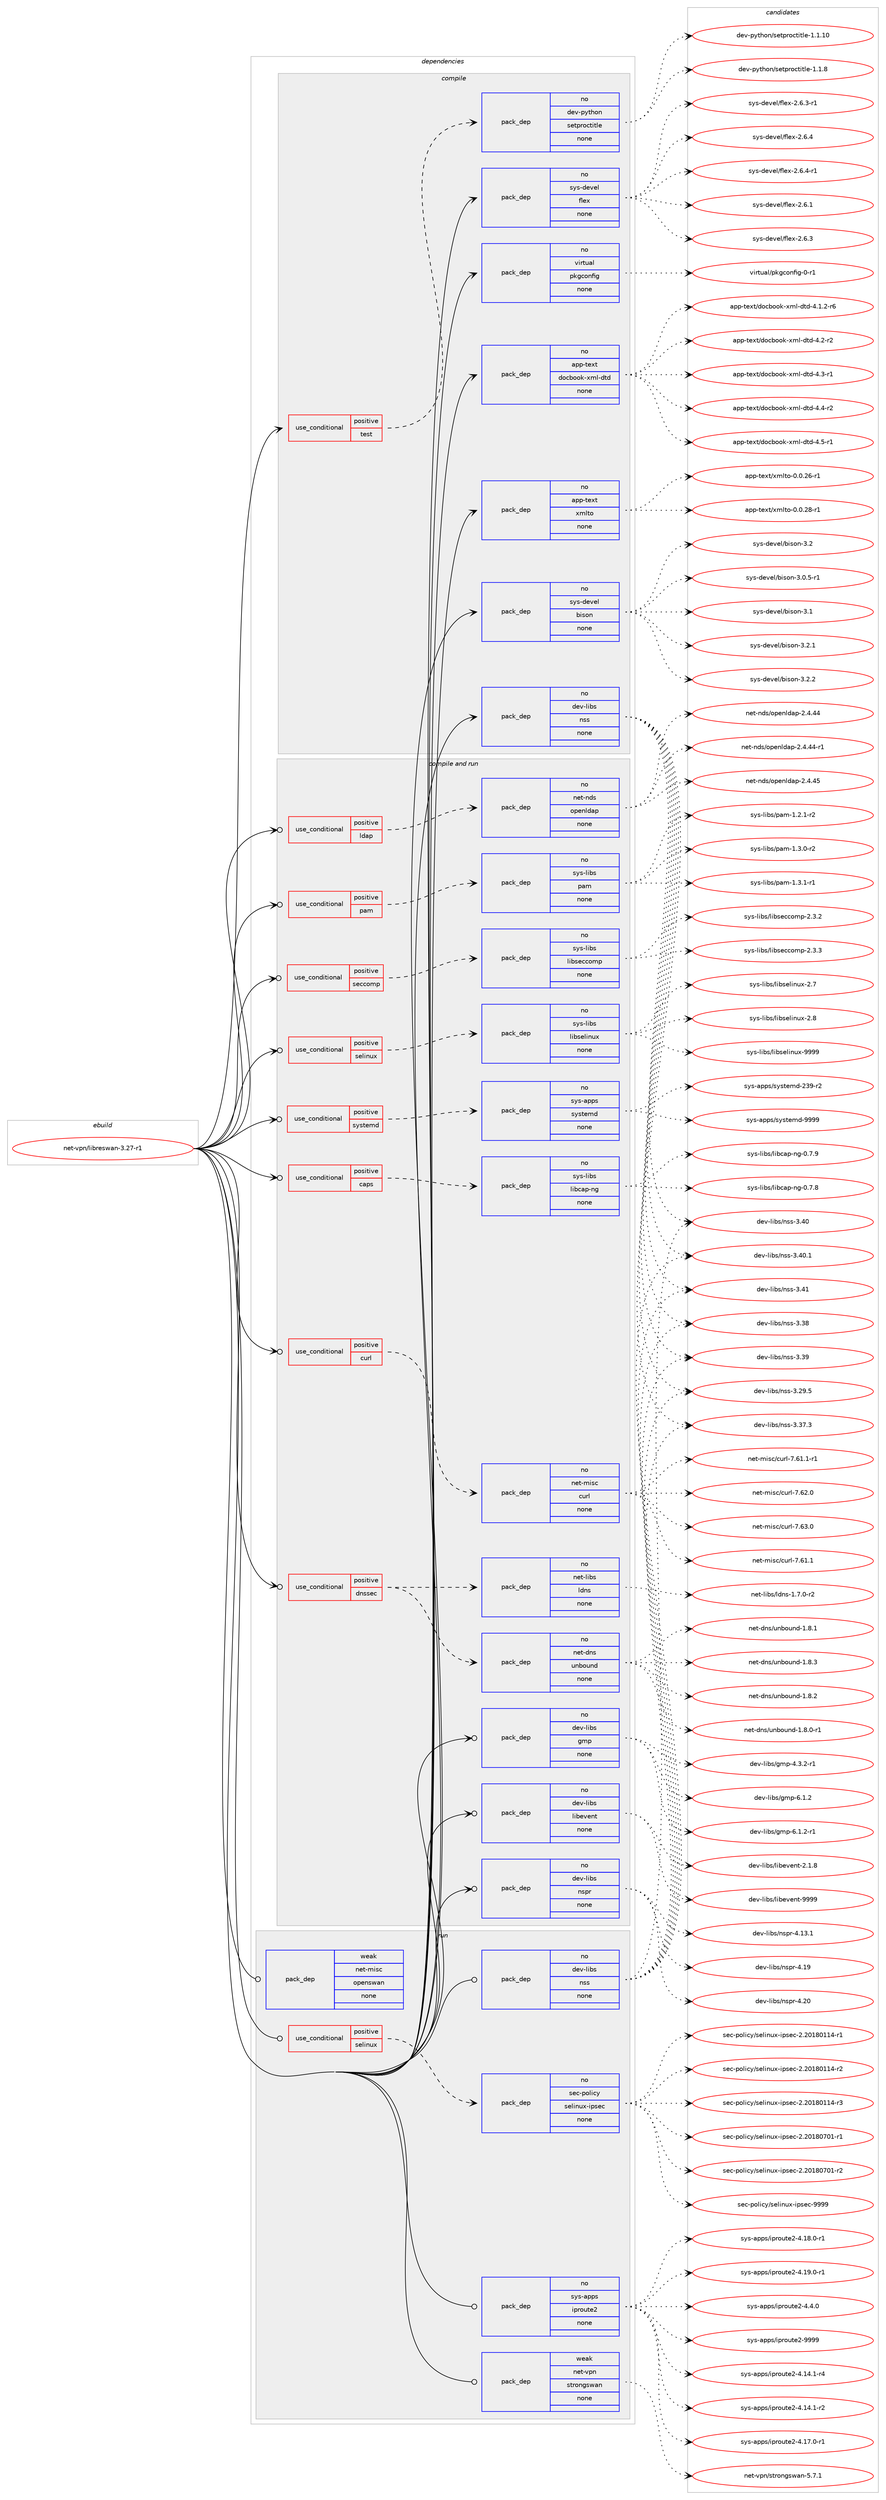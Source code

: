 digraph prolog {

# *************
# Graph options
# *************

newrank=true;
concentrate=true;
compound=true;
graph [rankdir=LR,fontname=Helvetica,fontsize=10,ranksep=1.5];#, ranksep=2.5, nodesep=0.2];
edge  [arrowhead=vee];
node  [fontname=Helvetica,fontsize=10];

# **********
# The ebuild
# **********

subgraph cluster_leftcol {
color=gray;
rank=same;
label=<<i>ebuild</i>>;
id [label="net-vpn/libreswan-3.27-r1", color=red, width=4, href="../net-vpn/libreswan-3.27-r1.svg"];
}

# ****************
# The dependencies
# ****************

subgraph cluster_midcol {
color=gray;
label=<<i>dependencies</i>>;
subgraph cluster_compile {
fillcolor="#eeeeee";
style=filled;
label=<<i>compile</i>>;
subgraph cond739 {
dependency4835 [label=<<TABLE BORDER="0" CELLBORDER="1" CELLSPACING="0" CELLPADDING="4"><TR><TD ROWSPAN="3" CELLPADDING="10">use_conditional</TD></TR><TR><TD>positive</TD></TR><TR><TD>test</TD></TR></TABLE>>, shape=none, color=red];
subgraph pack3962 {
dependency4836 [label=<<TABLE BORDER="0" CELLBORDER="1" CELLSPACING="0" CELLPADDING="4" WIDTH="220"><TR><TD ROWSPAN="6" CELLPADDING="30">pack_dep</TD></TR><TR><TD WIDTH="110">no</TD></TR><TR><TD>dev-python</TD></TR><TR><TD>setproctitle</TD></TR><TR><TD>none</TD></TR><TR><TD></TD></TR></TABLE>>, shape=none, color=blue];
}
dependency4835:e -> dependency4836:w [weight=20,style="dashed",arrowhead="vee"];
}
id:e -> dependency4835:w [weight=20,style="solid",arrowhead="vee"];
subgraph pack3963 {
dependency4837 [label=<<TABLE BORDER="0" CELLBORDER="1" CELLSPACING="0" CELLPADDING="4" WIDTH="220"><TR><TD ROWSPAN="6" CELLPADDING="30">pack_dep</TD></TR><TR><TD WIDTH="110">no</TD></TR><TR><TD>app-text</TD></TR><TR><TD>docbook-xml-dtd</TD></TR><TR><TD>none</TD></TR><TR><TD></TD></TR></TABLE>>, shape=none, color=blue];
}
id:e -> dependency4837:w [weight=20,style="solid",arrowhead="vee"];
subgraph pack3964 {
dependency4838 [label=<<TABLE BORDER="0" CELLBORDER="1" CELLSPACING="0" CELLPADDING="4" WIDTH="220"><TR><TD ROWSPAN="6" CELLPADDING="30">pack_dep</TD></TR><TR><TD WIDTH="110">no</TD></TR><TR><TD>app-text</TD></TR><TR><TD>xmlto</TD></TR><TR><TD>none</TD></TR><TR><TD></TD></TR></TABLE>>, shape=none, color=blue];
}
id:e -> dependency4838:w [weight=20,style="solid",arrowhead="vee"];
subgraph pack3965 {
dependency4839 [label=<<TABLE BORDER="0" CELLBORDER="1" CELLSPACING="0" CELLPADDING="4" WIDTH="220"><TR><TD ROWSPAN="6" CELLPADDING="30">pack_dep</TD></TR><TR><TD WIDTH="110">no</TD></TR><TR><TD>dev-libs</TD></TR><TR><TD>nss</TD></TR><TR><TD>none</TD></TR><TR><TD></TD></TR></TABLE>>, shape=none, color=blue];
}
id:e -> dependency4839:w [weight=20,style="solid",arrowhead="vee"];
subgraph pack3966 {
dependency4840 [label=<<TABLE BORDER="0" CELLBORDER="1" CELLSPACING="0" CELLPADDING="4" WIDTH="220"><TR><TD ROWSPAN="6" CELLPADDING="30">pack_dep</TD></TR><TR><TD WIDTH="110">no</TD></TR><TR><TD>sys-devel</TD></TR><TR><TD>bison</TD></TR><TR><TD>none</TD></TR><TR><TD></TD></TR></TABLE>>, shape=none, color=blue];
}
id:e -> dependency4840:w [weight=20,style="solid",arrowhead="vee"];
subgraph pack3967 {
dependency4841 [label=<<TABLE BORDER="0" CELLBORDER="1" CELLSPACING="0" CELLPADDING="4" WIDTH="220"><TR><TD ROWSPAN="6" CELLPADDING="30">pack_dep</TD></TR><TR><TD WIDTH="110">no</TD></TR><TR><TD>sys-devel</TD></TR><TR><TD>flex</TD></TR><TR><TD>none</TD></TR><TR><TD></TD></TR></TABLE>>, shape=none, color=blue];
}
id:e -> dependency4841:w [weight=20,style="solid",arrowhead="vee"];
subgraph pack3968 {
dependency4842 [label=<<TABLE BORDER="0" CELLBORDER="1" CELLSPACING="0" CELLPADDING="4" WIDTH="220"><TR><TD ROWSPAN="6" CELLPADDING="30">pack_dep</TD></TR><TR><TD WIDTH="110">no</TD></TR><TR><TD>virtual</TD></TR><TR><TD>pkgconfig</TD></TR><TR><TD>none</TD></TR><TR><TD></TD></TR></TABLE>>, shape=none, color=blue];
}
id:e -> dependency4842:w [weight=20,style="solid",arrowhead="vee"];
}
subgraph cluster_compileandrun {
fillcolor="#eeeeee";
style=filled;
label=<<i>compile and run</i>>;
subgraph cond740 {
dependency4843 [label=<<TABLE BORDER="0" CELLBORDER="1" CELLSPACING="0" CELLPADDING="4"><TR><TD ROWSPAN="3" CELLPADDING="10">use_conditional</TD></TR><TR><TD>positive</TD></TR><TR><TD>caps</TD></TR></TABLE>>, shape=none, color=red];
subgraph pack3969 {
dependency4844 [label=<<TABLE BORDER="0" CELLBORDER="1" CELLSPACING="0" CELLPADDING="4" WIDTH="220"><TR><TD ROWSPAN="6" CELLPADDING="30">pack_dep</TD></TR><TR><TD WIDTH="110">no</TD></TR><TR><TD>sys-libs</TD></TR><TR><TD>libcap-ng</TD></TR><TR><TD>none</TD></TR><TR><TD></TD></TR></TABLE>>, shape=none, color=blue];
}
dependency4843:e -> dependency4844:w [weight=20,style="dashed",arrowhead="vee"];
}
id:e -> dependency4843:w [weight=20,style="solid",arrowhead="odotvee"];
subgraph cond741 {
dependency4845 [label=<<TABLE BORDER="0" CELLBORDER="1" CELLSPACING="0" CELLPADDING="4"><TR><TD ROWSPAN="3" CELLPADDING="10">use_conditional</TD></TR><TR><TD>positive</TD></TR><TR><TD>curl</TD></TR></TABLE>>, shape=none, color=red];
subgraph pack3970 {
dependency4846 [label=<<TABLE BORDER="0" CELLBORDER="1" CELLSPACING="0" CELLPADDING="4" WIDTH="220"><TR><TD ROWSPAN="6" CELLPADDING="30">pack_dep</TD></TR><TR><TD WIDTH="110">no</TD></TR><TR><TD>net-misc</TD></TR><TR><TD>curl</TD></TR><TR><TD>none</TD></TR><TR><TD></TD></TR></TABLE>>, shape=none, color=blue];
}
dependency4845:e -> dependency4846:w [weight=20,style="dashed",arrowhead="vee"];
}
id:e -> dependency4845:w [weight=20,style="solid",arrowhead="odotvee"];
subgraph cond742 {
dependency4847 [label=<<TABLE BORDER="0" CELLBORDER="1" CELLSPACING="0" CELLPADDING="4"><TR><TD ROWSPAN="3" CELLPADDING="10">use_conditional</TD></TR><TR><TD>positive</TD></TR><TR><TD>dnssec</TD></TR></TABLE>>, shape=none, color=red];
subgraph pack3971 {
dependency4848 [label=<<TABLE BORDER="0" CELLBORDER="1" CELLSPACING="0" CELLPADDING="4" WIDTH="220"><TR><TD ROWSPAN="6" CELLPADDING="30">pack_dep</TD></TR><TR><TD WIDTH="110">no</TD></TR><TR><TD>net-dns</TD></TR><TR><TD>unbound</TD></TR><TR><TD>none</TD></TR><TR><TD></TD></TR></TABLE>>, shape=none, color=blue];
}
dependency4847:e -> dependency4848:w [weight=20,style="dashed",arrowhead="vee"];
subgraph pack3972 {
dependency4849 [label=<<TABLE BORDER="0" CELLBORDER="1" CELLSPACING="0" CELLPADDING="4" WIDTH="220"><TR><TD ROWSPAN="6" CELLPADDING="30">pack_dep</TD></TR><TR><TD WIDTH="110">no</TD></TR><TR><TD>net-libs</TD></TR><TR><TD>ldns</TD></TR><TR><TD>none</TD></TR><TR><TD></TD></TR></TABLE>>, shape=none, color=blue];
}
dependency4847:e -> dependency4849:w [weight=20,style="dashed",arrowhead="vee"];
}
id:e -> dependency4847:w [weight=20,style="solid",arrowhead="odotvee"];
subgraph cond743 {
dependency4850 [label=<<TABLE BORDER="0" CELLBORDER="1" CELLSPACING="0" CELLPADDING="4"><TR><TD ROWSPAN="3" CELLPADDING="10">use_conditional</TD></TR><TR><TD>positive</TD></TR><TR><TD>ldap</TD></TR></TABLE>>, shape=none, color=red];
subgraph pack3973 {
dependency4851 [label=<<TABLE BORDER="0" CELLBORDER="1" CELLSPACING="0" CELLPADDING="4" WIDTH="220"><TR><TD ROWSPAN="6" CELLPADDING="30">pack_dep</TD></TR><TR><TD WIDTH="110">no</TD></TR><TR><TD>net-nds</TD></TR><TR><TD>openldap</TD></TR><TR><TD>none</TD></TR><TR><TD></TD></TR></TABLE>>, shape=none, color=blue];
}
dependency4850:e -> dependency4851:w [weight=20,style="dashed",arrowhead="vee"];
}
id:e -> dependency4850:w [weight=20,style="solid",arrowhead="odotvee"];
subgraph cond744 {
dependency4852 [label=<<TABLE BORDER="0" CELLBORDER="1" CELLSPACING="0" CELLPADDING="4"><TR><TD ROWSPAN="3" CELLPADDING="10">use_conditional</TD></TR><TR><TD>positive</TD></TR><TR><TD>pam</TD></TR></TABLE>>, shape=none, color=red];
subgraph pack3974 {
dependency4853 [label=<<TABLE BORDER="0" CELLBORDER="1" CELLSPACING="0" CELLPADDING="4" WIDTH="220"><TR><TD ROWSPAN="6" CELLPADDING="30">pack_dep</TD></TR><TR><TD WIDTH="110">no</TD></TR><TR><TD>sys-libs</TD></TR><TR><TD>pam</TD></TR><TR><TD>none</TD></TR><TR><TD></TD></TR></TABLE>>, shape=none, color=blue];
}
dependency4852:e -> dependency4853:w [weight=20,style="dashed",arrowhead="vee"];
}
id:e -> dependency4852:w [weight=20,style="solid",arrowhead="odotvee"];
subgraph cond745 {
dependency4854 [label=<<TABLE BORDER="0" CELLBORDER="1" CELLSPACING="0" CELLPADDING="4"><TR><TD ROWSPAN="3" CELLPADDING="10">use_conditional</TD></TR><TR><TD>positive</TD></TR><TR><TD>seccomp</TD></TR></TABLE>>, shape=none, color=red];
subgraph pack3975 {
dependency4855 [label=<<TABLE BORDER="0" CELLBORDER="1" CELLSPACING="0" CELLPADDING="4" WIDTH="220"><TR><TD ROWSPAN="6" CELLPADDING="30">pack_dep</TD></TR><TR><TD WIDTH="110">no</TD></TR><TR><TD>sys-libs</TD></TR><TR><TD>libseccomp</TD></TR><TR><TD>none</TD></TR><TR><TD></TD></TR></TABLE>>, shape=none, color=blue];
}
dependency4854:e -> dependency4855:w [weight=20,style="dashed",arrowhead="vee"];
}
id:e -> dependency4854:w [weight=20,style="solid",arrowhead="odotvee"];
subgraph cond746 {
dependency4856 [label=<<TABLE BORDER="0" CELLBORDER="1" CELLSPACING="0" CELLPADDING="4"><TR><TD ROWSPAN="3" CELLPADDING="10">use_conditional</TD></TR><TR><TD>positive</TD></TR><TR><TD>selinux</TD></TR></TABLE>>, shape=none, color=red];
subgraph pack3976 {
dependency4857 [label=<<TABLE BORDER="0" CELLBORDER="1" CELLSPACING="0" CELLPADDING="4" WIDTH="220"><TR><TD ROWSPAN="6" CELLPADDING="30">pack_dep</TD></TR><TR><TD WIDTH="110">no</TD></TR><TR><TD>sys-libs</TD></TR><TR><TD>libselinux</TD></TR><TR><TD>none</TD></TR><TR><TD></TD></TR></TABLE>>, shape=none, color=blue];
}
dependency4856:e -> dependency4857:w [weight=20,style="dashed",arrowhead="vee"];
}
id:e -> dependency4856:w [weight=20,style="solid",arrowhead="odotvee"];
subgraph cond747 {
dependency4858 [label=<<TABLE BORDER="0" CELLBORDER="1" CELLSPACING="0" CELLPADDING="4"><TR><TD ROWSPAN="3" CELLPADDING="10">use_conditional</TD></TR><TR><TD>positive</TD></TR><TR><TD>systemd</TD></TR></TABLE>>, shape=none, color=red];
subgraph pack3977 {
dependency4859 [label=<<TABLE BORDER="0" CELLBORDER="1" CELLSPACING="0" CELLPADDING="4" WIDTH="220"><TR><TD ROWSPAN="6" CELLPADDING="30">pack_dep</TD></TR><TR><TD WIDTH="110">no</TD></TR><TR><TD>sys-apps</TD></TR><TR><TD>systemd</TD></TR><TR><TD>none</TD></TR><TR><TD></TD></TR></TABLE>>, shape=none, color=blue];
}
dependency4858:e -> dependency4859:w [weight=20,style="dashed",arrowhead="vee"];
}
id:e -> dependency4858:w [weight=20,style="solid",arrowhead="odotvee"];
subgraph pack3978 {
dependency4860 [label=<<TABLE BORDER="0" CELLBORDER="1" CELLSPACING="0" CELLPADDING="4" WIDTH="220"><TR><TD ROWSPAN="6" CELLPADDING="30">pack_dep</TD></TR><TR><TD WIDTH="110">no</TD></TR><TR><TD>dev-libs</TD></TR><TR><TD>gmp</TD></TR><TR><TD>none</TD></TR><TR><TD></TD></TR></TABLE>>, shape=none, color=blue];
}
id:e -> dependency4860:w [weight=20,style="solid",arrowhead="odotvee"];
subgraph pack3979 {
dependency4861 [label=<<TABLE BORDER="0" CELLBORDER="1" CELLSPACING="0" CELLPADDING="4" WIDTH="220"><TR><TD ROWSPAN="6" CELLPADDING="30">pack_dep</TD></TR><TR><TD WIDTH="110">no</TD></TR><TR><TD>dev-libs</TD></TR><TR><TD>libevent</TD></TR><TR><TD>none</TD></TR><TR><TD></TD></TR></TABLE>>, shape=none, color=blue];
}
id:e -> dependency4861:w [weight=20,style="solid",arrowhead="odotvee"];
subgraph pack3980 {
dependency4862 [label=<<TABLE BORDER="0" CELLBORDER="1" CELLSPACING="0" CELLPADDING="4" WIDTH="220"><TR><TD ROWSPAN="6" CELLPADDING="30">pack_dep</TD></TR><TR><TD WIDTH="110">no</TD></TR><TR><TD>dev-libs</TD></TR><TR><TD>nspr</TD></TR><TR><TD>none</TD></TR><TR><TD></TD></TR></TABLE>>, shape=none, color=blue];
}
id:e -> dependency4862:w [weight=20,style="solid",arrowhead="odotvee"];
}
subgraph cluster_run {
fillcolor="#eeeeee";
style=filled;
label=<<i>run</i>>;
subgraph cond748 {
dependency4863 [label=<<TABLE BORDER="0" CELLBORDER="1" CELLSPACING="0" CELLPADDING="4"><TR><TD ROWSPAN="3" CELLPADDING="10">use_conditional</TD></TR><TR><TD>positive</TD></TR><TR><TD>selinux</TD></TR></TABLE>>, shape=none, color=red];
subgraph pack3981 {
dependency4864 [label=<<TABLE BORDER="0" CELLBORDER="1" CELLSPACING="0" CELLPADDING="4" WIDTH="220"><TR><TD ROWSPAN="6" CELLPADDING="30">pack_dep</TD></TR><TR><TD WIDTH="110">no</TD></TR><TR><TD>sec-policy</TD></TR><TR><TD>selinux-ipsec</TD></TR><TR><TD>none</TD></TR><TR><TD></TD></TR></TABLE>>, shape=none, color=blue];
}
dependency4863:e -> dependency4864:w [weight=20,style="dashed",arrowhead="vee"];
}
id:e -> dependency4863:w [weight=20,style="solid",arrowhead="odot"];
subgraph pack3982 {
dependency4865 [label=<<TABLE BORDER="0" CELLBORDER="1" CELLSPACING="0" CELLPADDING="4" WIDTH="220"><TR><TD ROWSPAN="6" CELLPADDING="30">pack_dep</TD></TR><TR><TD WIDTH="110">no</TD></TR><TR><TD>dev-libs</TD></TR><TR><TD>nss</TD></TR><TR><TD>none</TD></TR><TR><TD></TD></TR></TABLE>>, shape=none, color=blue];
}
id:e -> dependency4865:w [weight=20,style="solid",arrowhead="odot"];
subgraph pack3983 {
dependency4866 [label=<<TABLE BORDER="0" CELLBORDER="1" CELLSPACING="0" CELLPADDING="4" WIDTH="220"><TR><TD ROWSPAN="6" CELLPADDING="30">pack_dep</TD></TR><TR><TD WIDTH="110">no</TD></TR><TR><TD>sys-apps</TD></TR><TR><TD>iproute2</TD></TR><TR><TD>none</TD></TR><TR><TD></TD></TR></TABLE>>, shape=none, color=blue];
}
id:e -> dependency4866:w [weight=20,style="solid",arrowhead="odot"];
subgraph pack3984 {
dependency4867 [label=<<TABLE BORDER="0" CELLBORDER="1" CELLSPACING="0" CELLPADDING="4" WIDTH="220"><TR><TD ROWSPAN="6" CELLPADDING="30">pack_dep</TD></TR><TR><TD WIDTH="110">weak</TD></TR><TR><TD>net-misc</TD></TR><TR><TD>openswan</TD></TR><TR><TD>none</TD></TR><TR><TD></TD></TR></TABLE>>, shape=none, color=blue];
}
id:e -> dependency4867:w [weight=20,style="solid",arrowhead="odot"];
subgraph pack3985 {
dependency4868 [label=<<TABLE BORDER="0" CELLBORDER="1" CELLSPACING="0" CELLPADDING="4" WIDTH="220"><TR><TD ROWSPAN="6" CELLPADDING="30">pack_dep</TD></TR><TR><TD WIDTH="110">weak</TD></TR><TR><TD>net-vpn</TD></TR><TR><TD>strongswan</TD></TR><TR><TD>none</TD></TR><TR><TD></TD></TR></TABLE>>, shape=none, color=blue];
}
id:e -> dependency4868:w [weight=20,style="solid",arrowhead="odot"];
}
}

# **************
# The candidates
# **************

subgraph cluster_choices {
rank=same;
color=gray;
label=<<i>candidates</i>>;

subgraph choice3962 {
color=black;
nodesep=1;
choice10010111845112121116104111110471151011161121141119911610511610810145494649464948 [label="dev-python/setproctitle-1.1.10", color=red, width=4,href="../dev-python/setproctitle-1.1.10.svg"];
choice100101118451121211161041111104711510111611211411199116105116108101454946494656 [label="dev-python/setproctitle-1.1.8", color=red, width=4,href="../dev-python/setproctitle-1.1.8.svg"];
dependency4836:e -> choice10010111845112121116104111110471151011161121141119911610511610810145494649464948:w [style=dotted,weight="100"];
dependency4836:e -> choice100101118451121211161041111104711510111611211411199116105116108101454946494656:w [style=dotted,weight="100"];
}
subgraph choice3963 {
color=black;
nodesep=1;
choice971121124511610112011647100111999811111110745120109108451001161004552464946504511454 [label="app-text/docbook-xml-dtd-4.1.2-r6", color=red, width=4,href="../app-text/docbook-xml-dtd-4.1.2-r6.svg"];
choice97112112451161011201164710011199981111111074512010910845100116100455246504511450 [label="app-text/docbook-xml-dtd-4.2-r2", color=red, width=4,href="../app-text/docbook-xml-dtd-4.2-r2.svg"];
choice97112112451161011201164710011199981111111074512010910845100116100455246514511449 [label="app-text/docbook-xml-dtd-4.3-r1", color=red, width=4,href="../app-text/docbook-xml-dtd-4.3-r1.svg"];
choice97112112451161011201164710011199981111111074512010910845100116100455246524511450 [label="app-text/docbook-xml-dtd-4.4-r2", color=red, width=4,href="../app-text/docbook-xml-dtd-4.4-r2.svg"];
choice97112112451161011201164710011199981111111074512010910845100116100455246534511449 [label="app-text/docbook-xml-dtd-4.5-r1", color=red, width=4,href="../app-text/docbook-xml-dtd-4.5-r1.svg"];
dependency4837:e -> choice971121124511610112011647100111999811111110745120109108451001161004552464946504511454:w [style=dotted,weight="100"];
dependency4837:e -> choice97112112451161011201164710011199981111111074512010910845100116100455246504511450:w [style=dotted,weight="100"];
dependency4837:e -> choice97112112451161011201164710011199981111111074512010910845100116100455246514511449:w [style=dotted,weight="100"];
dependency4837:e -> choice97112112451161011201164710011199981111111074512010910845100116100455246524511450:w [style=dotted,weight="100"];
dependency4837:e -> choice97112112451161011201164710011199981111111074512010910845100116100455246534511449:w [style=dotted,weight="100"];
}
subgraph choice3964 {
color=black;
nodesep=1;
choice971121124511610112011647120109108116111454846484650544511449 [label="app-text/xmlto-0.0.26-r1", color=red, width=4,href="../app-text/xmlto-0.0.26-r1.svg"];
choice971121124511610112011647120109108116111454846484650564511449 [label="app-text/xmlto-0.0.28-r1", color=red, width=4,href="../app-text/xmlto-0.0.28-r1.svg"];
dependency4838:e -> choice971121124511610112011647120109108116111454846484650544511449:w [style=dotted,weight="100"];
dependency4838:e -> choice971121124511610112011647120109108116111454846484650564511449:w [style=dotted,weight="100"];
}
subgraph choice3965 {
color=black;
nodesep=1;
choice1001011184510810598115471101151154551465156 [label="dev-libs/nss-3.38", color=red, width=4,href="../dev-libs/nss-3.38.svg"];
choice1001011184510810598115471101151154551465157 [label="dev-libs/nss-3.39", color=red, width=4,href="../dev-libs/nss-3.39.svg"];
choice10010111845108105981154711011511545514650574653 [label="dev-libs/nss-3.29.5", color=red, width=4,href="../dev-libs/nss-3.29.5.svg"];
choice10010111845108105981154711011511545514651554651 [label="dev-libs/nss-3.37.3", color=red, width=4,href="../dev-libs/nss-3.37.3.svg"];
choice1001011184510810598115471101151154551465248 [label="dev-libs/nss-3.40", color=red, width=4,href="../dev-libs/nss-3.40.svg"];
choice10010111845108105981154711011511545514652484649 [label="dev-libs/nss-3.40.1", color=red, width=4,href="../dev-libs/nss-3.40.1.svg"];
choice1001011184510810598115471101151154551465249 [label="dev-libs/nss-3.41", color=red, width=4,href="../dev-libs/nss-3.41.svg"];
dependency4839:e -> choice1001011184510810598115471101151154551465156:w [style=dotted,weight="100"];
dependency4839:e -> choice1001011184510810598115471101151154551465157:w [style=dotted,weight="100"];
dependency4839:e -> choice10010111845108105981154711011511545514650574653:w [style=dotted,weight="100"];
dependency4839:e -> choice10010111845108105981154711011511545514651554651:w [style=dotted,weight="100"];
dependency4839:e -> choice1001011184510810598115471101151154551465248:w [style=dotted,weight="100"];
dependency4839:e -> choice10010111845108105981154711011511545514652484649:w [style=dotted,weight="100"];
dependency4839:e -> choice1001011184510810598115471101151154551465249:w [style=dotted,weight="100"];
}
subgraph choice3966 {
color=black;
nodesep=1;
choice11512111545100101118101108479810511511111045514650 [label="sys-devel/bison-3.2", color=red, width=4,href="../sys-devel/bison-3.2.svg"];
choice1151211154510010111810110847981051151111104551464846534511449 [label="sys-devel/bison-3.0.5-r1", color=red, width=4,href="../sys-devel/bison-3.0.5-r1.svg"];
choice11512111545100101118101108479810511511111045514649 [label="sys-devel/bison-3.1", color=red, width=4,href="../sys-devel/bison-3.1.svg"];
choice115121115451001011181011084798105115111110455146504649 [label="sys-devel/bison-3.2.1", color=red, width=4,href="../sys-devel/bison-3.2.1.svg"];
choice115121115451001011181011084798105115111110455146504650 [label="sys-devel/bison-3.2.2", color=red, width=4,href="../sys-devel/bison-3.2.2.svg"];
dependency4840:e -> choice11512111545100101118101108479810511511111045514650:w [style=dotted,weight="100"];
dependency4840:e -> choice1151211154510010111810110847981051151111104551464846534511449:w [style=dotted,weight="100"];
dependency4840:e -> choice11512111545100101118101108479810511511111045514649:w [style=dotted,weight="100"];
dependency4840:e -> choice115121115451001011181011084798105115111110455146504649:w [style=dotted,weight="100"];
dependency4840:e -> choice115121115451001011181011084798105115111110455146504650:w [style=dotted,weight="100"];
}
subgraph choice3967 {
color=black;
nodesep=1;
choice1151211154510010111810110847102108101120455046544649 [label="sys-devel/flex-2.6.1", color=red, width=4,href="../sys-devel/flex-2.6.1.svg"];
choice1151211154510010111810110847102108101120455046544651 [label="sys-devel/flex-2.6.3", color=red, width=4,href="../sys-devel/flex-2.6.3.svg"];
choice11512111545100101118101108471021081011204550465446514511449 [label="sys-devel/flex-2.6.3-r1", color=red, width=4,href="../sys-devel/flex-2.6.3-r1.svg"];
choice1151211154510010111810110847102108101120455046544652 [label="sys-devel/flex-2.6.4", color=red, width=4,href="../sys-devel/flex-2.6.4.svg"];
choice11512111545100101118101108471021081011204550465446524511449 [label="sys-devel/flex-2.6.4-r1", color=red, width=4,href="../sys-devel/flex-2.6.4-r1.svg"];
dependency4841:e -> choice1151211154510010111810110847102108101120455046544649:w [style=dotted,weight="100"];
dependency4841:e -> choice1151211154510010111810110847102108101120455046544651:w [style=dotted,weight="100"];
dependency4841:e -> choice11512111545100101118101108471021081011204550465446514511449:w [style=dotted,weight="100"];
dependency4841:e -> choice1151211154510010111810110847102108101120455046544652:w [style=dotted,weight="100"];
dependency4841:e -> choice11512111545100101118101108471021081011204550465446524511449:w [style=dotted,weight="100"];
}
subgraph choice3968 {
color=black;
nodesep=1;
choice11810511411611797108471121071039911111010210510345484511449 [label="virtual/pkgconfig-0-r1", color=red, width=4,href="../virtual/pkgconfig-0-r1.svg"];
dependency4842:e -> choice11810511411611797108471121071039911111010210510345484511449:w [style=dotted,weight="100"];
}
subgraph choice3969 {
color=black;
nodesep=1;
choice11512111545108105981154710810598999711245110103454846554656 [label="sys-libs/libcap-ng-0.7.8", color=red, width=4,href="../sys-libs/libcap-ng-0.7.8.svg"];
choice11512111545108105981154710810598999711245110103454846554657 [label="sys-libs/libcap-ng-0.7.9", color=red, width=4,href="../sys-libs/libcap-ng-0.7.9.svg"];
dependency4844:e -> choice11512111545108105981154710810598999711245110103454846554656:w [style=dotted,weight="100"];
dependency4844:e -> choice11512111545108105981154710810598999711245110103454846554657:w [style=dotted,weight="100"];
}
subgraph choice3970 {
color=black;
nodesep=1;
choice1101011164510910511599479911711410845554654494649 [label="net-misc/curl-7.61.1", color=red, width=4,href="../net-misc/curl-7.61.1.svg"];
choice11010111645109105115994799117114108455546544946494511449 [label="net-misc/curl-7.61.1-r1", color=red, width=4,href="../net-misc/curl-7.61.1-r1.svg"];
choice1101011164510910511599479911711410845554654504648 [label="net-misc/curl-7.62.0", color=red, width=4,href="../net-misc/curl-7.62.0.svg"];
choice1101011164510910511599479911711410845554654514648 [label="net-misc/curl-7.63.0", color=red, width=4,href="../net-misc/curl-7.63.0.svg"];
dependency4846:e -> choice1101011164510910511599479911711410845554654494649:w [style=dotted,weight="100"];
dependency4846:e -> choice11010111645109105115994799117114108455546544946494511449:w [style=dotted,weight="100"];
dependency4846:e -> choice1101011164510910511599479911711410845554654504648:w [style=dotted,weight="100"];
dependency4846:e -> choice1101011164510910511599479911711410845554654514648:w [style=dotted,weight="100"];
}
subgraph choice3971 {
color=black;
nodesep=1;
choice110101116451001101154711711098111117110100454946564650 [label="net-dns/unbound-1.8.2", color=red, width=4,href="../net-dns/unbound-1.8.2.svg"];
choice1101011164510011011547117110981111171101004549465646484511449 [label="net-dns/unbound-1.8.0-r1", color=red, width=4,href="../net-dns/unbound-1.8.0-r1.svg"];
choice110101116451001101154711711098111117110100454946564649 [label="net-dns/unbound-1.8.1", color=red, width=4,href="../net-dns/unbound-1.8.1.svg"];
choice110101116451001101154711711098111117110100454946564651 [label="net-dns/unbound-1.8.3", color=red, width=4,href="../net-dns/unbound-1.8.3.svg"];
dependency4848:e -> choice110101116451001101154711711098111117110100454946564650:w [style=dotted,weight="100"];
dependency4848:e -> choice1101011164510011011547117110981111171101004549465646484511449:w [style=dotted,weight="100"];
dependency4848:e -> choice110101116451001101154711711098111117110100454946564649:w [style=dotted,weight="100"];
dependency4848:e -> choice110101116451001101154711711098111117110100454946564651:w [style=dotted,weight="100"];
}
subgraph choice3972 {
color=black;
nodesep=1;
choice1101011164510810598115471081001101154549465546484511450 [label="net-libs/ldns-1.7.0-r2", color=red, width=4,href="../net-libs/ldns-1.7.0-r2.svg"];
dependency4849:e -> choice1101011164510810598115471081001101154549465546484511450:w [style=dotted,weight="100"];
}
subgraph choice3973 {
color=black;
nodesep=1;
choice11010111645110100115471111121011101081009711245504652465252 [label="net-nds/openldap-2.4.44", color=red, width=4,href="../net-nds/openldap-2.4.44.svg"];
choice110101116451101001154711111210111010810097112455046524652524511449 [label="net-nds/openldap-2.4.44-r1", color=red, width=4,href="../net-nds/openldap-2.4.44-r1.svg"];
choice11010111645110100115471111121011101081009711245504652465253 [label="net-nds/openldap-2.4.45", color=red, width=4,href="../net-nds/openldap-2.4.45.svg"];
dependency4851:e -> choice11010111645110100115471111121011101081009711245504652465252:w [style=dotted,weight="100"];
dependency4851:e -> choice110101116451101001154711111210111010810097112455046524652524511449:w [style=dotted,weight="100"];
dependency4851:e -> choice11010111645110100115471111121011101081009711245504652465253:w [style=dotted,weight="100"];
}
subgraph choice3974 {
color=black;
nodesep=1;
choice115121115451081059811547112971094549465046494511450 [label="sys-libs/pam-1.2.1-r2", color=red, width=4,href="../sys-libs/pam-1.2.1-r2.svg"];
choice115121115451081059811547112971094549465146484511450 [label="sys-libs/pam-1.3.0-r2", color=red, width=4,href="../sys-libs/pam-1.3.0-r2.svg"];
choice115121115451081059811547112971094549465146494511449 [label="sys-libs/pam-1.3.1-r1", color=red, width=4,href="../sys-libs/pam-1.3.1-r1.svg"];
dependency4853:e -> choice115121115451081059811547112971094549465046494511450:w [style=dotted,weight="100"];
dependency4853:e -> choice115121115451081059811547112971094549465146484511450:w [style=dotted,weight="100"];
dependency4853:e -> choice115121115451081059811547112971094549465146494511449:w [style=dotted,weight="100"];
}
subgraph choice3975 {
color=black;
nodesep=1;
choice115121115451081059811547108105981151019999111109112455046514650 [label="sys-libs/libseccomp-2.3.2", color=red, width=4,href="../sys-libs/libseccomp-2.3.2.svg"];
choice115121115451081059811547108105981151019999111109112455046514651 [label="sys-libs/libseccomp-2.3.3", color=red, width=4,href="../sys-libs/libseccomp-2.3.3.svg"];
dependency4855:e -> choice115121115451081059811547108105981151019999111109112455046514650:w [style=dotted,weight="100"];
dependency4855:e -> choice115121115451081059811547108105981151019999111109112455046514651:w [style=dotted,weight="100"];
}
subgraph choice3976 {
color=black;
nodesep=1;
choice1151211154510810598115471081059811510110810511011712045504655 [label="sys-libs/libselinux-2.7", color=red, width=4,href="../sys-libs/libselinux-2.7.svg"];
choice1151211154510810598115471081059811510110810511011712045504656 [label="sys-libs/libselinux-2.8", color=red, width=4,href="../sys-libs/libselinux-2.8.svg"];
choice115121115451081059811547108105981151011081051101171204557575757 [label="sys-libs/libselinux-9999", color=red, width=4,href="../sys-libs/libselinux-9999.svg"];
dependency4857:e -> choice1151211154510810598115471081059811510110810511011712045504655:w [style=dotted,weight="100"];
dependency4857:e -> choice1151211154510810598115471081059811510110810511011712045504656:w [style=dotted,weight="100"];
dependency4857:e -> choice115121115451081059811547108105981151011081051101171204557575757:w [style=dotted,weight="100"];
}
subgraph choice3977 {
color=black;
nodesep=1;
choice115121115459711211211547115121115116101109100455051574511450 [label="sys-apps/systemd-239-r2", color=red, width=4,href="../sys-apps/systemd-239-r2.svg"];
choice1151211154597112112115471151211151161011091004557575757 [label="sys-apps/systemd-9999", color=red, width=4,href="../sys-apps/systemd-9999.svg"];
dependency4859:e -> choice115121115459711211211547115121115116101109100455051574511450:w [style=dotted,weight="100"];
dependency4859:e -> choice1151211154597112112115471151211151161011091004557575757:w [style=dotted,weight="100"];
}
subgraph choice3978 {
color=black;
nodesep=1;
choice1001011184510810598115471031091124552465146504511449 [label="dev-libs/gmp-4.3.2-r1", color=red, width=4,href="../dev-libs/gmp-4.3.2-r1.svg"];
choice100101118451081059811547103109112455446494650 [label="dev-libs/gmp-6.1.2", color=red, width=4,href="../dev-libs/gmp-6.1.2.svg"];
choice1001011184510810598115471031091124554464946504511449 [label="dev-libs/gmp-6.1.2-r1", color=red, width=4,href="../dev-libs/gmp-6.1.2-r1.svg"];
dependency4860:e -> choice1001011184510810598115471031091124552465146504511449:w [style=dotted,weight="100"];
dependency4860:e -> choice100101118451081059811547103109112455446494650:w [style=dotted,weight="100"];
dependency4860:e -> choice1001011184510810598115471031091124554464946504511449:w [style=dotted,weight="100"];
}
subgraph choice3979 {
color=black;
nodesep=1;
choice10010111845108105981154710810598101118101110116455046494656 [label="dev-libs/libevent-2.1.8", color=red, width=4,href="../dev-libs/libevent-2.1.8.svg"];
choice100101118451081059811547108105981011181011101164557575757 [label="dev-libs/libevent-9999", color=red, width=4,href="../dev-libs/libevent-9999.svg"];
dependency4861:e -> choice10010111845108105981154710810598101118101110116455046494656:w [style=dotted,weight="100"];
dependency4861:e -> choice100101118451081059811547108105981011181011101164557575757:w [style=dotted,weight="100"];
}
subgraph choice3980 {
color=black;
nodesep=1;
choice10010111845108105981154711011511211445524649514649 [label="dev-libs/nspr-4.13.1", color=red, width=4,href="../dev-libs/nspr-4.13.1.svg"];
choice1001011184510810598115471101151121144552464957 [label="dev-libs/nspr-4.19", color=red, width=4,href="../dev-libs/nspr-4.19.svg"];
choice1001011184510810598115471101151121144552465048 [label="dev-libs/nspr-4.20", color=red, width=4,href="../dev-libs/nspr-4.20.svg"];
dependency4862:e -> choice10010111845108105981154711011511211445524649514649:w [style=dotted,weight="100"];
dependency4862:e -> choice1001011184510810598115471101151121144552464957:w [style=dotted,weight="100"];
dependency4862:e -> choice1001011184510810598115471101151121144552465048:w [style=dotted,weight="100"];
}
subgraph choice3981 {
color=black;
nodesep=1;
choice11510199451121111081059912147115101108105110117120451051121151019945504650484956484949524511449 [label="sec-policy/selinux-ipsec-2.20180114-r1", color=red, width=4,href="../sec-policy/selinux-ipsec-2.20180114-r1.svg"];
choice11510199451121111081059912147115101108105110117120451051121151019945504650484956484949524511450 [label="sec-policy/selinux-ipsec-2.20180114-r2", color=red, width=4,href="../sec-policy/selinux-ipsec-2.20180114-r2.svg"];
choice11510199451121111081059912147115101108105110117120451051121151019945504650484956484949524511451 [label="sec-policy/selinux-ipsec-2.20180114-r3", color=red, width=4,href="../sec-policy/selinux-ipsec-2.20180114-r3.svg"];
choice11510199451121111081059912147115101108105110117120451051121151019945504650484956485548494511449 [label="sec-policy/selinux-ipsec-2.20180701-r1", color=red, width=4,href="../sec-policy/selinux-ipsec-2.20180701-r1.svg"];
choice11510199451121111081059912147115101108105110117120451051121151019945504650484956485548494511450 [label="sec-policy/selinux-ipsec-2.20180701-r2", color=red, width=4,href="../sec-policy/selinux-ipsec-2.20180701-r2.svg"];
choice1151019945112111108105991214711510110810511011712045105112115101994557575757 [label="sec-policy/selinux-ipsec-9999", color=red, width=4,href="../sec-policy/selinux-ipsec-9999.svg"];
dependency4864:e -> choice11510199451121111081059912147115101108105110117120451051121151019945504650484956484949524511449:w [style=dotted,weight="100"];
dependency4864:e -> choice11510199451121111081059912147115101108105110117120451051121151019945504650484956484949524511450:w [style=dotted,weight="100"];
dependency4864:e -> choice11510199451121111081059912147115101108105110117120451051121151019945504650484956484949524511451:w [style=dotted,weight="100"];
dependency4864:e -> choice11510199451121111081059912147115101108105110117120451051121151019945504650484956485548494511449:w [style=dotted,weight="100"];
dependency4864:e -> choice11510199451121111081059912147115101108105110117120451051121151019945504650484956485548494511450:w [style=dotted,weight="100"];
dependency4864:e -> choice1151019945112111108105991214711510110810511011712045105112115101994557575757:w [style=dotted,weight="100"];
}
subgraph choice3982 {
color=black;
nodesep=1;
choice1001011184510810598115471101151154551465156 [label="dev-libs/nss-3.38", color=red, width=4,href="../dev-libs/nss-3.38.svg"];
choice1001011184510810598115471101151154551465157 [label="dev-libs/nss-3.39", color=red, width=4,href="../dev-libs/nss-3.39.svg"];
choice10010111845108105981154711011511545514650574653 [label="dev-libs/nss-3.29.5", color=red, width=4,href="../dev-libs/nss-3.29.5.svg"];
choice10010111845108105981154711011511545514651554651 [label="dev-libs/nss-3.37.3", color=red, width=4,href="../dev-libs/nss-3.37.3.svg"];
choice1001011184510810598115471101151154551465248 [label="dev-libs/nss-3.40", color=red, width=4,href="../dev-libs/nss-3.40.svg"];
choice10010111845108105981154711011511545514652484649 [label="dev-libs/nss-3.40.1", color=red, width=4,href="../dev-libs/nss-3.40.1.svg"];
choice1001011184510810598115471101151154551465249 [label="dev-libs/nss-3.41", color=red, width=4,href="../dev-libs/nss-3.41.svg"];
dependency4865:e -> choice1001011184510810598115471101151154551465156:w [style=dotted,weight="100"];
dependency4865:e -> choice1001011184510810598115471101151154551465157:w [style=dotted,weight="100"];
dependency4865:e -> choice10010111845108105981154711011511545514650574653:w [style=dotted,weight="100"];
dependency4865:e -> choice10010111845108105981154711011511545514651554651:w [style=dotted,weight="100"];
dependency4865:e -> choice1001011184510810598115471101151154551465248:w [style=dotted,weight="100"];
dependency4865:e -> choice10010111845108105981154711011511545514652484649:w [style=dotted,weight="100"];
dependency4865:e -> choice1001011184510810598115471101151154551465249:w [style=dotted,weight="100"];
}
subgraph choice3983 {
color=black;
nodesep=1;
choice11512111545971121121154710511211411111711610150455246495246494511452 [label="sys-apps/iproute2-4.14.1-r4", color=red, width=4,href="../sys-apps/iproute2-4.14.1-r4.svg"];
choice11512111545971121121154710511211411111711610150455246495246494511450 [label="sys-apps/iproute2-4.14.1-r2", color=red, width=4,href="../sys-apps/iproute2-4.14.1-r2.svg"];
choice11512111545971121121154710511211411111711610150455246495546484511449 [label="sys-apps/iproute2-4.17.0-r1", color=red, width=4,href="../sys-apps/iproute2-4.17.0-r1.svg"];
choice11512111545971121121154710511211411111711610150455246495646484511449 [label="sys-apps/iproute2-4.18.0-r1", color=red, width=4,href="../sys-apps/iproute2-4.18.0-r1.svg"];
choice11512111545971121121154710511211411111711610150455246495746484511449 [label="sys-apps/iproute2-4.19.0-r1", color=red, width=4,href="../sys-apps/iproute2-4.19.0-r1.svg"];
choice11512111545971121121154710511211411111711610150455246524648 [label="sys-apps/iproute2-4.4.0", color=red, width=4,href="../sys-apps/iproute2-4.4.0.svg"];
choice115121115459711211211547105112114111117116101504557575757 [label="sys-apps/iproute2-9999", color=red, width=4,href="../sys-apps/iproute2-9999.svg"];
dependency4866:e -> choice11512111545971121121154710511211411111711610150455246495246494511452:w [style=dotted,weight="100"];
dependency4866:e -> choice11512111545971121121154710511211411111711610150455246495246494511450:w [style=dotted,weight="100"];
dependency4866:e -> choice11512111545971121121154710511211411111711610150455246495546484511449:w [style=dotted,weight="100"];
dependency4866:e -> choice11512111545971121121154710511211411111711610150455246495646484511449:w [style=dotted,weight="100"];
dependency4866:e -> choice11512111545971121121154710511211411111711610150455246495746484511449:w [style=dotted,weight="100"];
dependency4866:e -> choice11512111545971121121154710511211411111711610150455246524648:w [style=dotted,weight="100"];
dependency4866:e -> choice115121115459711211211547105112114111117116101504557575757:w [style=dotted,weight="100"];
}
subgraph choice3984 {
color=black;
nodesep=1;
}
subgraph choice3985 {
color=black;
nodesep=1;
choice110101116451181121104711511611411111010311511997110455346554649 [label="net-vpn/strongswan-5.7.1", color=red, width=4,href="../net-vpn/strongswan-5.7.1.svg"];
dependency4868:e -> choice110101116451181121104711511611411111010311511997110455346554649:w [style=dotted,weight="100"];
}
}

}

